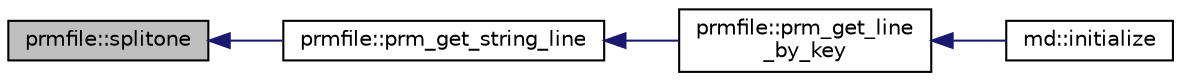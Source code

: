 digraph "prmfile::splitone"
{
  edge [fontname="Helvetica",fontsize="10",labelfontname="Helvetica",labelfontsize="10"];
  node [fontname="Helvetica",fontsize="10",shape=record];
  rankdir="LR";
  Node1 [label="prmfile::splitone",height=0.2,width=0.4,color="black", fillcolor="grey75", style="filled" fontcolor="black"];
  Node1 -> Node2 [dir="back",color="midnightblue",fontsize="10",style="solid"];
  Node2 [label="prmfile::prm_get_string_line",height=0.2,width=0.4,color="black", fillcolor="white", style="filled",URL="$classprmfile.html#ac623648e310be60c8012d0ecd73bfa9c"];
  Node2 -> Node3 [dir="back",color="midnightblue",fontsize="10",style="solid"];
  Node3 [label="prmfile::prm_get_line\l_by_key",height=0.2,width=0.4,color="black", fillcolor="white", style="filled",URL="$classprmfile.html#a9f57278762b2a7b38ce2e1ec0d13e10e"];
  Node3 -> Node4 [dir="back",color="midnightblue",fontsize="10",style="solid"];
  Node4 [label="md::initialize",height=0.2,width=0.4,color="black", fillcolor="white", style="filled",URL="$classmd.html#acecdfbb85340e13040d34a2544d7c4c5"];
}
